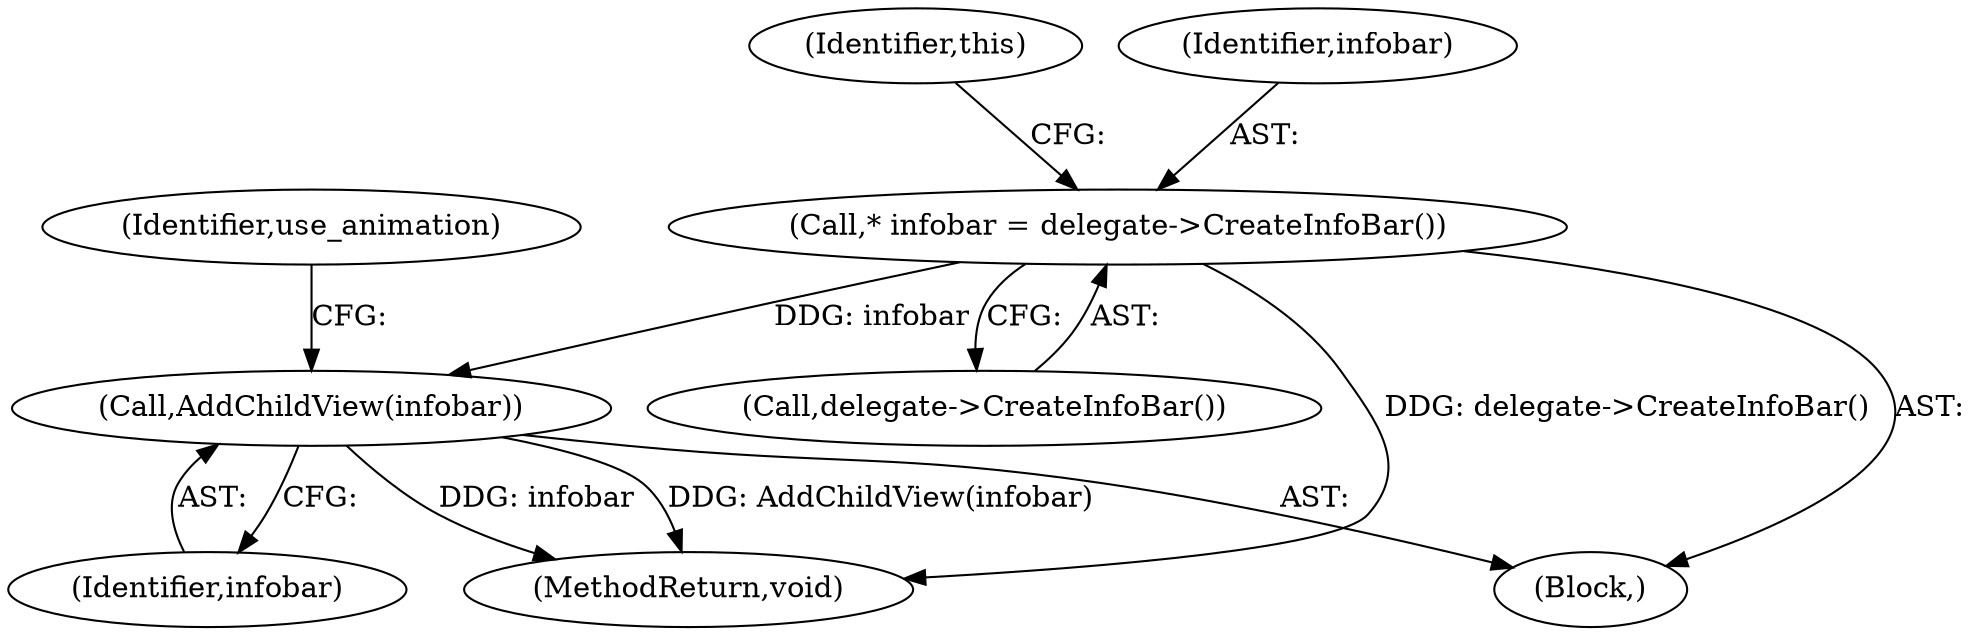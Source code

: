 digraph "1_Chrome_fc3c351a3d995f73ead5c92354396a7ec2b14e3f_7@pointer" {
"1000105" [label="(Call,* infobar = delegate->CreateInfoBar())"];
"1000110" [label="(Call,AddChildView(infobar))"];
"1000109" [label="(Identifier,this)"];
"1000117" [label="(MethodReturn,void)"];
"1000111" [label="(Identifier,infobar)"];
"1000113" [label="(Identifier,use_animation)"];
"1000106" [label="(Identifier,infobar)"];
"1000110" [label="(Call,AddChildView(infobar))"];
"1000103" [label="(Block,)"];
"1000105" [label="(Call,* infobar = delegate->CreateInfoBar())"];
"1000107" [label="(Call,delegate->CreateInfoBar())"];
"1000105" -> "1000103"  [label="AST: "];
"1000105" -> "1000107"  [label="CFG: "];
"1000106" -> "1000105"  [label="AST: "];
"1000107" -> "1000105"  [label="AST: "];
"1000109" -> "1000105"  [label="CFG: "];
"1000105" -> "1000117"  [label="DDG: delegate->CreateInfoBar()"];
"1000105" -> "1000110"  [label="DDG: infobar"];
"1000110" -> "1000103"  [label="AST: "];
"1000110" -> "1000111"  [label="CFG: "];
"1000111" -> "1000110"  [label="AST: "];
"1000113" -> "1000110"  [label="CFG: "];
"1000110" -> "1000117"  [label="DDG: AddChildView(infobar)"];
"1000110" -> "1000117"  [label="DDG: infobar"];
}
